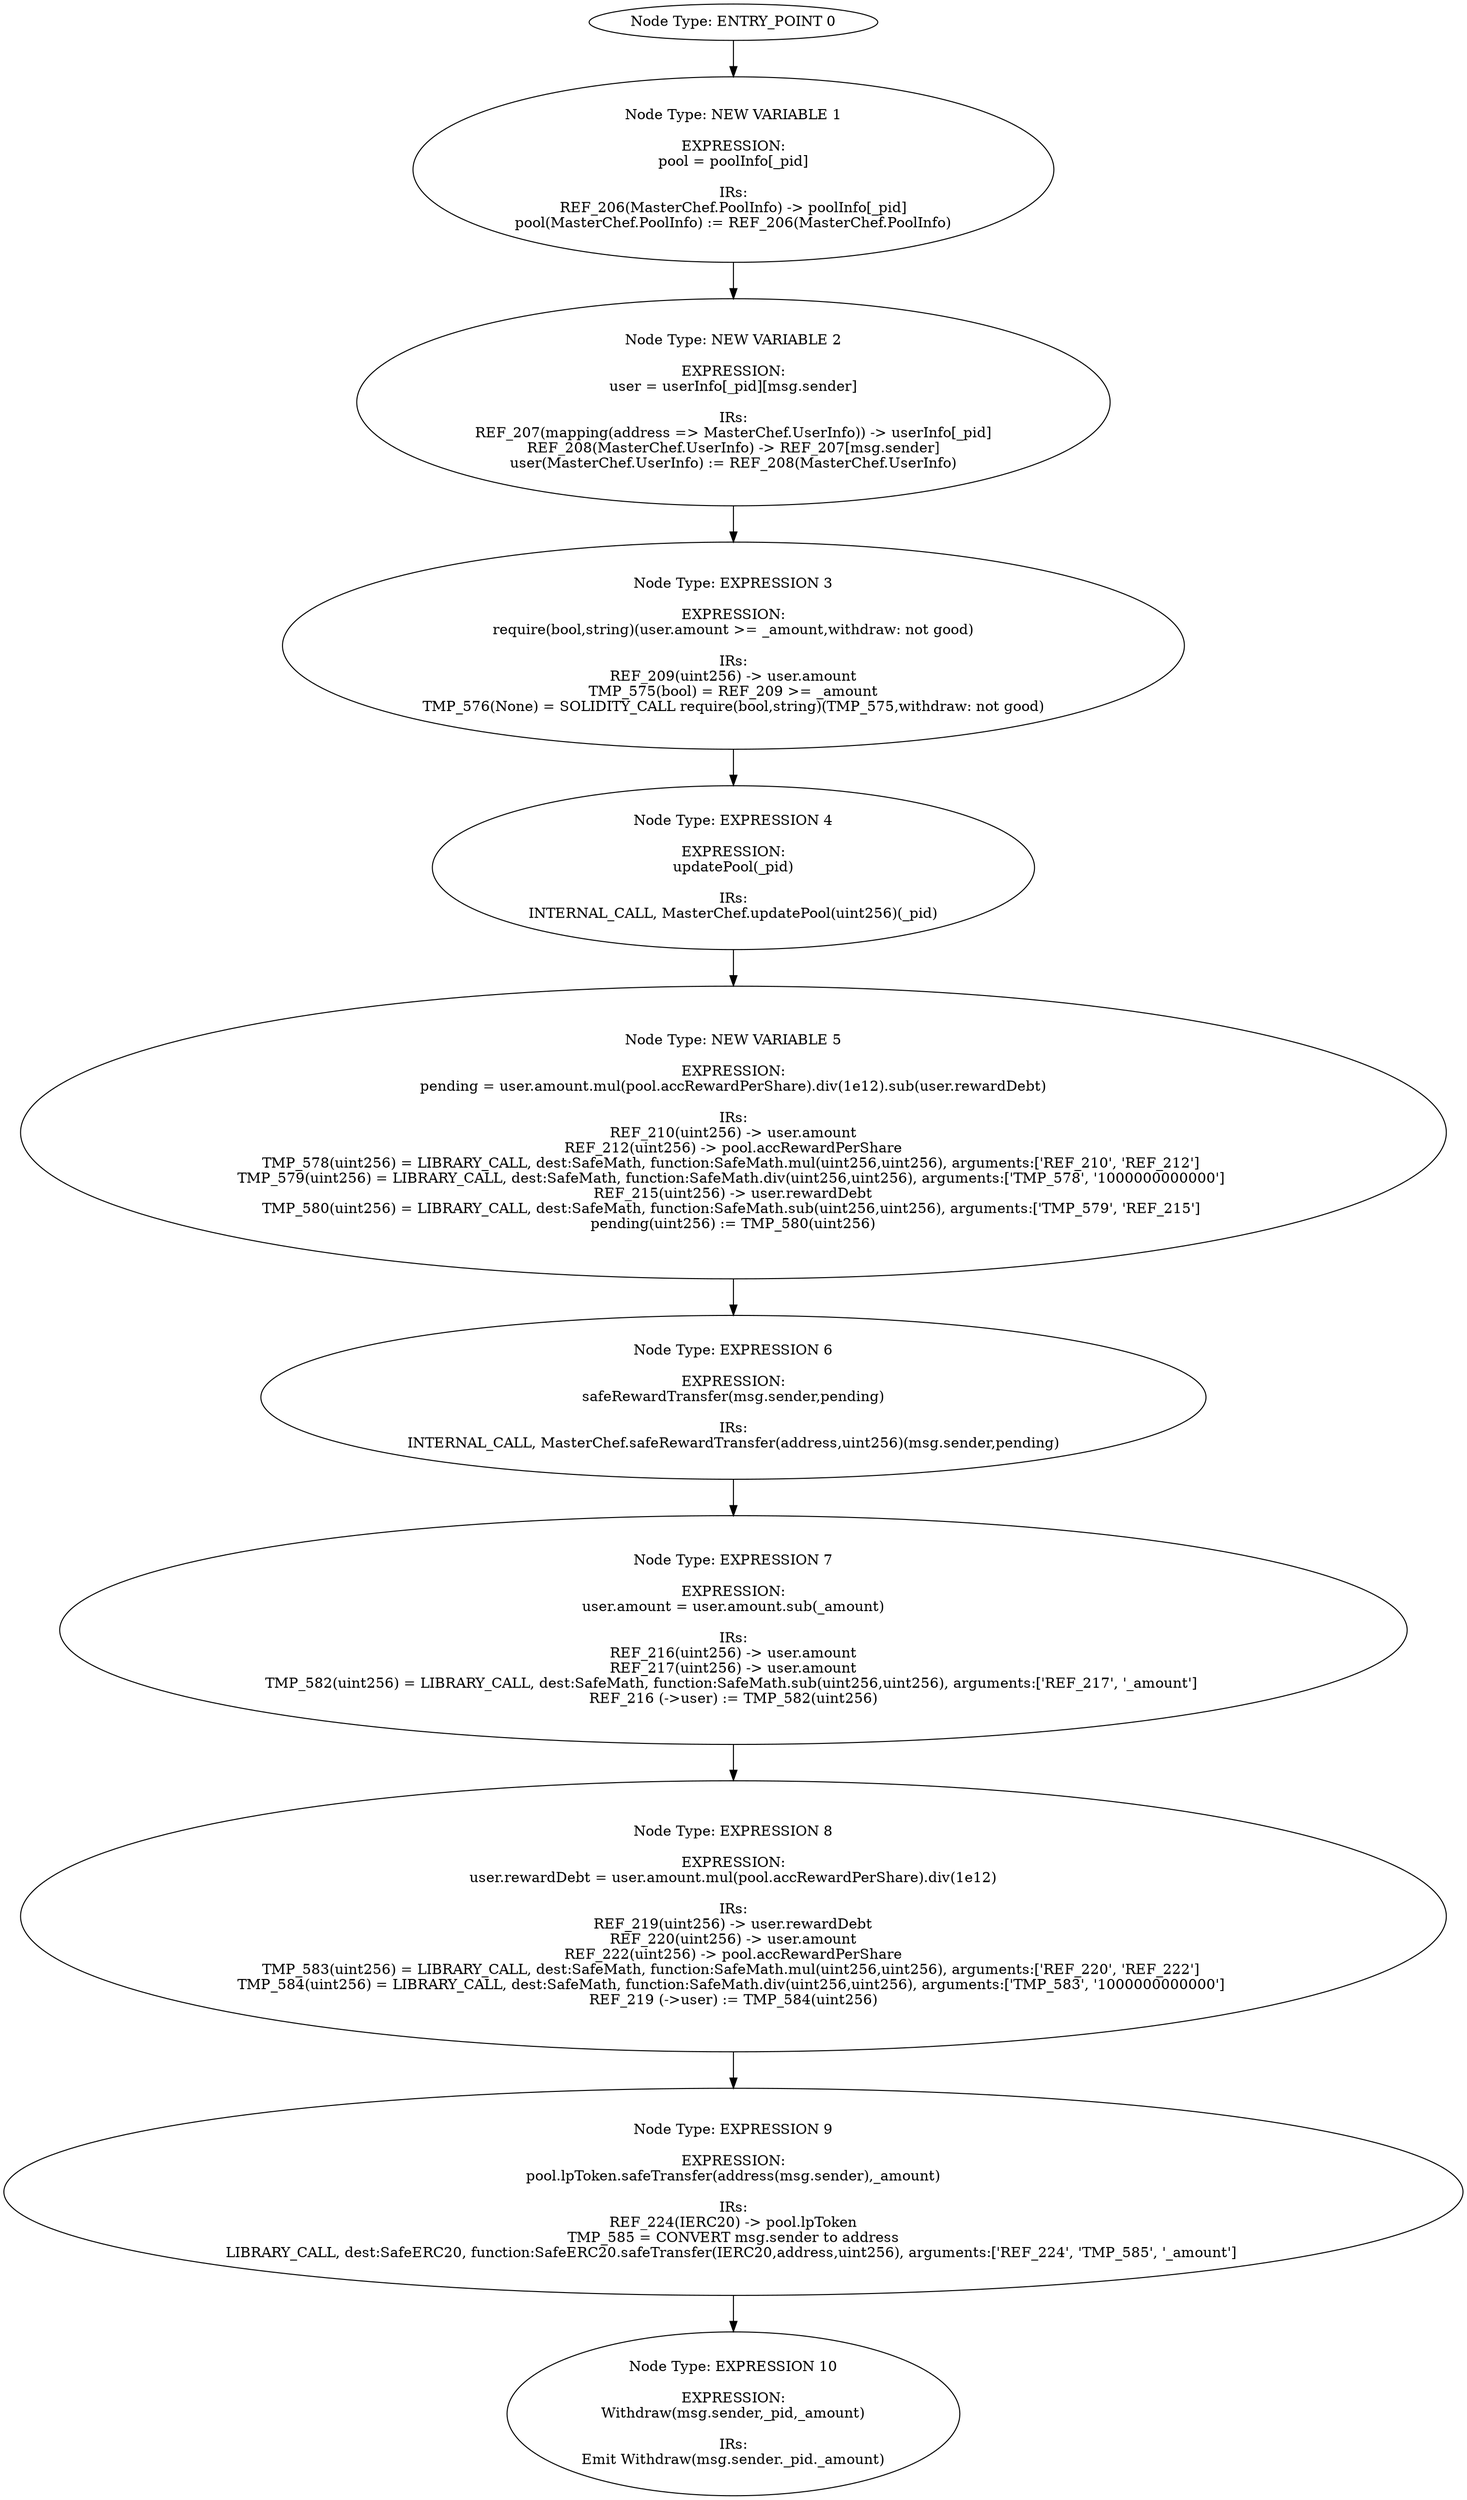 digraph{
0[label="Node Type: ENTRY_POINT 0
"];
0->1;
1[label="Node Type: NEW VARIABLE 1

EXPRESSION:
pool = poolInfo[_pid]

IRs:
REF_206(MasterChef.PoolInfo) -> poolInfo[_pid]
pool(MasterChef.PoolInfo) := REF_206(MasterChef.PoolInfo)"];
1->2;
2[label="Node Type: NEW VARIABLE 2

EXPRESSION:
user = userInfo[_pid][msg.sender]

IRs:
REF_207(mapping(address => MasterChef.UserInfo)) -> userInfo[_pid]
REF_208(MasterChef.UserInfo) -> REF_207[msg.sender]
user(MasterChef.UserInfo) := REF_208(MasterChef.UserInfo)"];
2->3;
3[label="Node Type: EXPRESSION 3

EXPRESSION:
require(bool,string)(user.amount >= _amount,withdraw: not good)

IRs:
REF_209(uint256) -> user.amount
TMP_575(bool) = REF_209 >= _amount
TMP_576(None) = SOLIDITY_CALL require(bool,string)(TMP_575,withdraw: not good)"];
3->4;
4[label="Node Type: EXPRESSION 4

EXPRESSION:
updatePool(_pid)

IRs:
INTERNAL_CALL, MasterChef.updatePool(uint256)(_pid)"];
4->5;
5[label="Node Type: NEW VARIABLE 5

EXPRESSION:
pending = user.amount.mul(pool.accRewardPerShare).div(1e12).sub(user.rewardDebt)

IRs:
REF_210(uint256) -> user.amount
REF_212(uint256) -> pool.accRewardPerShare
TMP_578(uint256) = LIBRARY_CALL, dest:SafeMath, function:SafeMath.mul(uint256,uint256), arguments:['REF_210', 'REF_212'] 
TMP_579(uint256) = LIBRARY_CALL, dest:SafeMath, function:SafeMath.div(uint256,uint256), arguments:['TMP_578', '1000000000000'] 
REF_215(uint256) -> user.rewardDebt
TMP_580(uint256) = LIBRARY_CALL, dest:SafeMath, function:SafeMath.sub(uint256,uint256), arguments:['TMP_579', 'REF_215'] 
pending(uint256) := TMP_580(uint256)"];
5->6;
6[label="Node Type: EXPRESSION 6

EXPRESSION:
safeRewardTransfer(msg.sender,pending)

IRs:
INTERNAL_CALL, MasterChef.safeRewardTransfer(address,uint256)(msg.sender,pending)"];
6->7;
7[label="Node Type: EXPRESSION 7

EXPRESSION:
user.amount = user.amount.sub(_amount)

IRs:
REF_216(uint256) -> user.amount
REF_217(uint256) -> user.amount
TMP_582(uint256) = LIBRARY_CALL, dest:SafeMath, function:SafeMath.sub(uint256,uint256), arguments:['REF_217', '_amount'] 
REF_216 (->user) := TMP_582(uint256)"];
7->8;
8[label="Node Type: EXPRESSION 8

EXPRESSION:
user.rewardDebt = user.amount.mul(pool.accRewardPerShare).div(1e12)

IRs:
REF_219(uint256) -> user.rewardDebt
REF_220(uint256) -> user.amount
REF_222(uint256) -> pool.accRewardPerShare
TMP_583(uint256) = LIBRARY_CALL, dest:SafeMath, function:SafeMath.mul(uint256,uint256), arguments:['REF_220', 'REF_222'] 
TMP_584(uint256) = LIBRARY_CALL, dest:SafeMath, function:SafeMath.div(uint256,uint256), arguments:['TMP_583', '1000000000000'] 
REF_219 (->user) := TMP_584(uint256)"];
8->9;
9[label="Node Type: EXPRESSION 9

EXPRESSION:
pool.lpToken.safeTransfer(address(msg.sender),_amount)

IRs:
REF_224(IERC20) -> pool.lpToken
TMP_585 = CONVERT msg.sender to address
LIBRARY_CALL, dest:SafeERC20, function:SafeERC20.safeTransfer(IERC20,address,uint256), arguments:['REF_224', 'TMP_585', '_amount'] "];
9->10;
10[label="Node Type: EXPRESSION 10

EXPRESSION:
Withdraw(msg.sender,_pid,_amount)

IRs:
Emit Withdraw(msg.sender._pid._amount)"];
}
